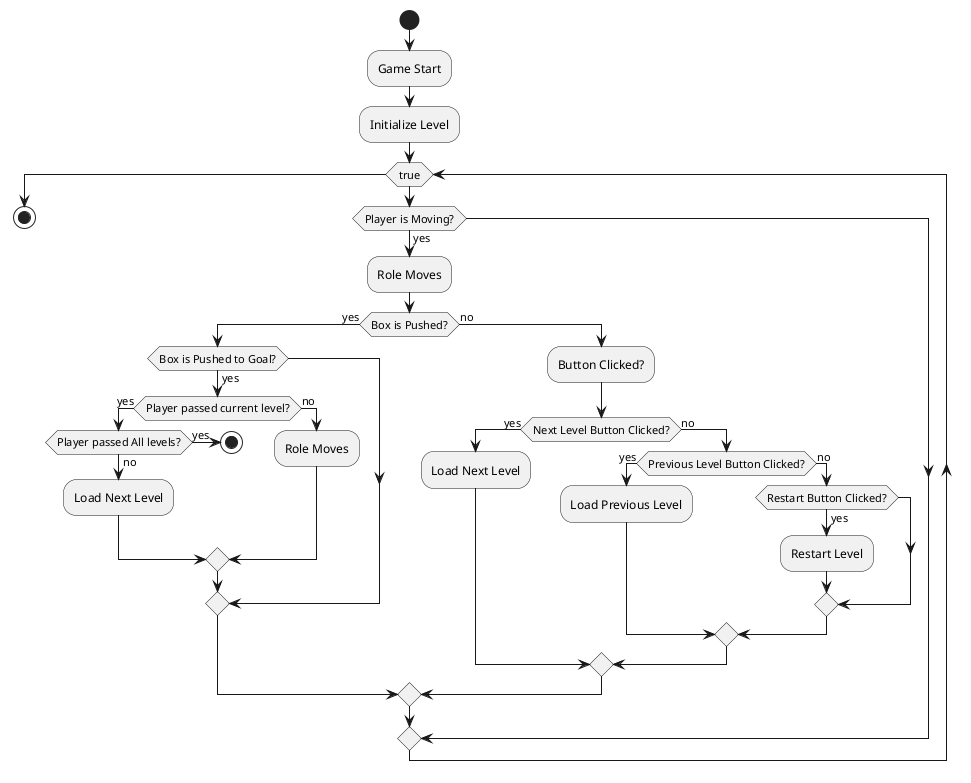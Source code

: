 @startuml
start
:Game Start;
:Initialize Level;
while (true)
    if(Player is Moving?) then (yes)
        :Role Moves;
        if(Box is Pushed?) then (yes)
            if(Box is Pushed to Goal?) then (yes)
                if(Player passed current level?) then (yes)
                    if(Player passed All levels?) then (yes)
                        stop;
                    else (no)
                        :Load Next Level;
                    endif
                else (no)
                    :Role Moves;
                endif
            endif
        else (no)
            :Button Clicked?;
            if (Next Level Button Clicked?) then (yes)
                :Load Next Level;
            else (no)
                if (Previous Level Button Clicked?) then (yes)
                    :Load Previous Level;
                else (no)
                    if (Restart Button Clicked?) then (yes)
                        :Restart Level;
                    endif
                endif
            endif
        endif
    endif
endwhile
stop
@enduml
